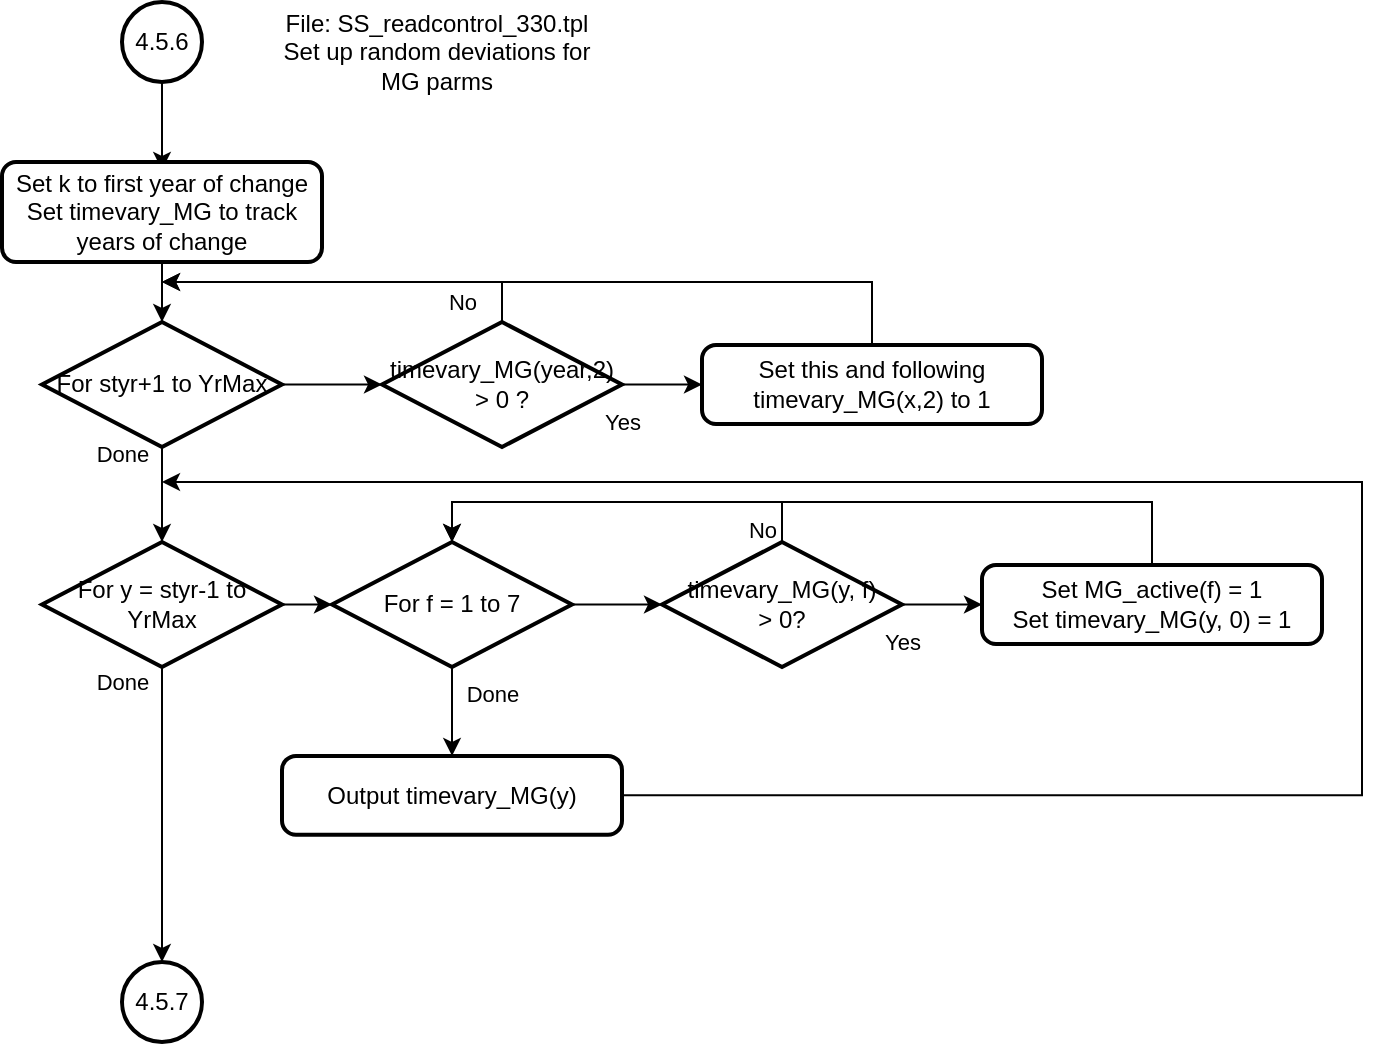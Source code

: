 <mxfile version="13.9.9" type="device"><diagram id="C5RBs43oDa-KdzZeNtuy" name="Page-1"><mxGraphModel dx="1086" dy="1835" grid="1" gridSize="10" guides="1" tooltips="1" connect="1" arrows="1" fold="1" page="1" pageScale="1" pageWidth="827" pageHeight="1169" math="0" shadow="0"><root><mxCell id="WIyWlLk6GJQsqaUBKTNV-0"/><mxCell id="WIyWlLk6GJQsqaUBKTNV-1" parent="WIyWlLk6GJQsqaUBKTNV-0"/><mxCell id="gBp-8HxVzQKSiaOTa8E5-0" style="edgeStyle=orthogonalEdgeStyle;rounded=0;orthogonalLoop=1;jettySize=auto;html=1;" parent="WIyWlLk6GJQsqaUBKTNV-1" source="gBp-8HxVzQKSiaOTa8E5-1" edge="1"><mxGeometry relative="1" as="geometry"><mxPoint x="110.0" y="-1006.03" as="targetPoint"/></mxGeometry></mxCell><mxCell id="gBp-8HxVzQKSiaOTa8E5-1" value="4.5.6" style="strokeWidth=2;html=1;shape=mxgraph.flowchart.start_2;whiteSpace=wrap;" parent="WIyWlLk6GJQsqaUBKTNV-1" vertex="1"><mxGeometry x="90" y="-1090" width="40" height="40" as="geometry"/></mxCell><mxCell id="gBp-8HxVzQKSiaOTa8E5-4" value="File: SS_readcontrol_330.tpl&lt;br&gt;Set up random deviations for MG parms" style="text;html=1;strokeColor=none;fillColor=none;align=center;verticalAlign=middle;whiteSpace=wrap;rounded=0;" parent="WIyWlLk6GJQsqaUBKTNV-1" vertex="1"><mxGeometry x="160" y="-1090" width="175" height="50" as="geometry"/></mxCell><mxCell id="MybNfHSkAghkiWJsfuUl-80" value="Done" style="edgeStyle=orthogonalEdgeStyle;rounded=0;orthogonalLoop=1;jettySize=auto;html=1;" parent="WIyWlLk6GJQsqaUBKTNV-1" source="MybNfHSkAghkiWJsfuUl-81" target="MybNfHSkAghkiWJsfuUl-92" edge="1"><mxGeometry x="-0.869" y="-20" relative="1" as="geometry"><mxPoint x="110" y="-689.98" as="sourcePoint"/><mxPoint x="110" y="-600" as="targetPoint"/><mxPoint as="offset"/></mxGeometry></mxCell><mxCell id="MybNfHSkAghkiWJsfuUl-84" style="edgeStyle=orthogonalEdgeStyle;rounded=0;orthogonalLoop=1;jettySize=auto;html=1;" parent="WIyWlLk6GJQsqaUBKTNV-1" source="MybNfHSkAghkiWJsfuUl-81" target="MybNfHSkAghkiWJsfuUl-83" edge="1"><mxGeometry relative="1" as="geometry"/></mxCell><mxCell id="MybNfHSkAghkiWJsfuUl-81" value="For styr+1 to YrMax" style="strokeWidth=2;html=1;shape=mxgraph.flowchart.decision;whiteSpace=wrap;" parent="WIyWlLk6GJQsqaUBKTNV-1" vertex="1"><mxGeometry x="50" y="-930" width="120" height="62.5" as="geometry"/></mxCell><mxCell id="MybNfHSkAghkiWJsfuUl-88" value="" style="edgeStyle=orthogonalEdgeStyle;rounded=0;orthogonalLoop=1;jettySize=auto;html=1;" parent="WIyWlLk6GJQsqaUBKTNV-1" source="MybNfHSkAghkiWJsfuUl-82" target="MybNfHSkAghkiWJsfuUl-81" edge="1"><mxGeometry relative="1" as="geometry"/></mxCell><mxCell id="MybNfHSkAghkiWJsfuUl-82" value="Set k to first year of change&lt;br&gt;Set timevary_MG to track years of change" style="rounded=1;whiteSpace=wrap;html=1;absoluteArcSize=1;arcSize=14;strokeWidth=2;" parent="WIyWlLk6GJQsqaUBKTNV-1" vertex="1"><mxGeometry x="30" y="-1010" width="160" height="50" as="geometry"/></mxCell><mxCell id="MybNfHSkAghkiWJsfuUl-86" value="Yes" style="edgeStyle=orthogonalEdgeStyle;rounded=0;orthogonalLoop=1;jettySize=auto;html=1;" parent="WIyWlLk6GJQsqaUBKTNV-1" source="MybNfHSkAghkiWJsfuUl-83" target="MybNfHSkAghkiWJsfuUl-85" edge="1"><mxGeometry x="-1" y="-19" relative="1" as="geometry"><mxPoint as="offset"/></mxGeometry></mxCell><mxCell id="MybNfHSkAghkiWJsfuUl-87" value="No" style="edgeStyle=orthogonalEdgeStyle;rounded=0;orthogonalLoop=1;jettySize=auto;html=1;" parent="WIyWlLk6GJQsqaUBKTNV-1" source="MybNfHSkAghkiWJsfuUl-83" edge="1"><mxGeometry x="-0.579" y="10" relative="1" as="geometry"><mxPoint x="110" y="-950" as="targetPoint"/><Array as="points"><mxPoint x="280" y="-950"/></Array><mxPoint as="offset"/></mxGeometry></mxCell><mxCell id="MybNfHSkAghkiWJsfuUl-83" value="timevary_MG(year,2) &amp;gt; 0 ?" style="strokeWidth=2;html=1;shape=mxgraph.flowchart.decision;whiteSpace=wrap;" parent="WIyWlLk6GJQsqaUBKTNV-1" vertex="1"><mxGeometry x="220" y="-930" width="120" height="62.5" as="geometry"/></mxCell><mxCell id="MybNfHSkAghkiWJsfuUl-89" style="edgeStyle=orthogonalEdgeStyle;rounded=0;orthogonalLoop=1;jettySize=auto;html=1;" parent="WIyWlLk6GJQsqaUBKTNV-1" source="MybNfHSkAghkiWJsfuUl-85" edge="1"><mxGeometry relative="1" as="geometry"><mxPoint x="110" y="-950" as="targetPoint"/><Array as="points"><mxPoint x="465" y="-950"/></Array></mxGeometry></mxCell><mxCell id="MybNfHSkAghkiWJsfuUl-85" value="Set this and following timevary_MG(x,2) to 1" style="rounded=1;whiteSpace=wrap;html=1;absoluteArcSize=1;arcSize=14;strokeWidth=2;" parent="WIyWlLk6GJQsqaUBKTNV-1" vertex="1"><mxGeometry x="380" y="-918.48" width="170" height="39.46" as="geometry"/></mxCell><mxCell id="MybNfHSkAghkiWJsfuUl-90" value="4.5.7" style="strokeWidth=2;html=1;shape=mxgraph.flowchart.start_2;whiteSpace=wrap;" parent="WIyWlLk6GJQsqaUBKTNV-1" vertex="1"><mxGeometry x="90" y="-610" width="40" height="40" as="geometry"/></mxCell><mxCell id="MybNfHSkAghkiWJsfuUl-103" value="Done" style="edgeStyle=orthogonalEdgeStyle;rounded=0;orthogonalLoop=1;jettySize=auto;html=1;" parent="WIyWlLk6GJQsqaUBKTNV-1" source="MybNfHSkAghkiWJsfuUl-92" target="MybNfHSkAghkiWJsfuUl-90" edge="1"><mxGeometry x="-0.905" y="-20" relative="1" as="geometry"><mxPoint x="110" y="-600" as="targetPoint"/><mxPoint as="offset"/></mxGeometry></mxCell><mxCell id="MybNfHSkAghkiWJsfuUl-92" value="For y = styr-1 to YrMax" style="strokeWidth=2;html=1;shape=mxgraph.flowchart.decision;whiteSpace=wrap;" parent="WIyWlLk6GJQsqaUBKTNV-1" vertex="1"><mxGeometry x="50" y="-820" width="120" height="62.5" as="geometry"/></mxCell><mxCell id="MybNfHSkAghkiWJsfuUl-99" value="Yes" style="edgeStyle=orthogonalEdgeStyle;rounded=0;orthogonalLoop=1;jettySize=auto;html=1;" parent="WIyWlLk6GJQsqaUBKTNV-1" source="MybNfHSkAghkiWJsfuUl-94" target="MybNfHSkAghkiWJsfuUl-95" edge="1"><mxGeometry x="-1" y="-19" relative="1" as="geometry"><mxPoint as="offset"/></mxGeometry></mxCell><mxCell id="MybNfHSkAghkiWJsfuUl-100" value="No" style="edgeStyle=orthogonalEdgeStyle;rounded=0;orthogonalLoop=1;jettySize=auto;html=1;" parent="WIyWlLk6GJQsqaUBKTNV-1" source="MybNfHSkAghkiWJsfuUl-94" target="MybNfHSkAghkiWJsfuUl-96" edge="1"><mxGeometry x="-0.941" y="10" relative="1" as="geometry"><mxPoint x="110" y="-850" as="targetPoint"/><Array as="points"><mxPoint x="420" y="-840"/><mxPoint x="255" y="-840"/></Array><mxPoint as="offset"/></mxGeometry></mxCell><mxCell id="MybNfHSkAghkiWJsfuUl-94" value="timevary_MG(y, f) &lt;br&gt;&amp;gt; 0?" style="strokeWidth=2;html=1;shape=mxgraph.flowchart.decision;whiteSpace=wrap;" parent="WIyWlLk6GJQsqaUBKTNV-1" vertex="1"><mxGeometry x="360" y="-820" width="120" height="62.5" as="geometry"/></mxCell><mxCell id="MybNfHSkAghkiWJsfuUl-102" style="edgeStyle=orthogonalEdgeStyle;rounded=0;orthogonalLoop=1;jettySize=auto;html=1;" parent="WIyWlLk6GJQsqaUBKTNV-1" source="MybNfHSkAghkiWJsfuUl-95" target="MybNfHSkAghkiWJsfuUl-96" edge="1"><mxGeometry relative="1" as="geometry"><Array as="points"><mxPoint x="605" y="-840"/><mxPoint x="255" y="-840"/></Array></mxGeometry></mxCell><mxCell id="MybNfHSkAghkiWJsfuUl-95" value="Set MG_active(f) = 1&lt;br&gt;Set timevary_MG(y, 0) = 1" style="rounded=1;whiteSpace=wrap;html=1;absoluteArcSize=1;arcSize=14;strokeWidth=2;" parent="WIyWlLk6GJQsqaUBKTNV-1" vertex="1"><mxGeometry x="520" y="-808.48" width="170" height="39.46" as="geometry"/></mxCell><mxCell id="MybNfHSkAghkiWJsfuUl-98" style="edgeStyle=orthogonalEdgeStyle;rounded=0;orthogonalLoop=1;jettySize=auto;html=1;" parent="WIyWlLk6GJQsqaUBKTNV-1" source="MybNfHSkAghkiWJsfuUl-96" target="MybNfHSkAghkiWJsfuUl-94" edge="1"><mxGeometry relative="1" as="geometry"/></mxCell><mxCell id="MybNfHSkAghkiWJsfuUl-101" value="Done" style="edgeStyle=orthogonalEdgeStyle;rounded=0;orthogonalLoop=1;jettySize=auto;html=1;" parent="WIyWlLk6GJQsqaUBKTNV-1" source="MybNfHSkAghkiWJsfuUl-96" target="MybNfHSkAghkiWJsfuUl-104" edge="1"><mxGeometry x="-0.392" y="20" relative="1" as="geometry"><mxPoint x="110" y="-850" as="targetPoint"/><Array as="points"><mxPoint x="255" y="-760"/><mxPoint x="255" y="-760"/></Array><mxPoint as="offset"/></mxGeometry></mxCell><mxCell id="MybNfHSkAghkiWJsfuUl-96" value="For f = 1 to 7" style="strokeWidth=2;html=1;shape=mxgraph.flowchart.decision;whiteSpace=wrap;" parent="WIyWlLk6GJQsqaUBKTNV-1" vertex="1"><mxGeometry x="195" y="-820" width="120" height="62.5" as="geometry"/></mxCell><mxCell id="MybNfHSkAghkiWJsfuUl-97" style="edgeStyle=orthogonalEdgeStyle;rounded=0;orthogonalLoop=1;jettySize=auto;html=1;" parent="WIyWlLk6GJQsqaUBKTNV-1" source="MybNfHSkAghkiWJsfuUl-92" target="MybNfHSkAghkiWJsfuUl-96" edge="1"><mxGeometry relative="1" as="geometry"><mxPoint x="170" y="-788.75" as="sourcePoint"/><mxPoint x="360" y="-788.75" as="targetPoint"/></mxGeometry></mxCell><mxCell id="MybNfHSkAghkiWJsfuUl-105" style="edgeStyle=orthogonalEdgeStyle;rounded=0;orthogonalLoop=1;jettySize=auto;html=1;" parent="WIyWlLk6GJQsqaUBKTNV-1" source="MybNfHSkAghkiWJsfuUl-104" edge="1"><mxGeometry relative="1" as="geometry"><mxPoint x="110" y="-850" as="targetPoint"/><Array as="points"><mxPoint x="710" y="-693"/><mxPoint x="710" y="-850"/></Array></mxGeometry></mxCell><mxCell id="MybNfHSkAghkiWJsfuUl-104" value="Output timevary_MG(y)" style="rounded=1;whiteSpace=wrap;html=1;absoluteArcSize=1;arcSize=14;strokeWidth=2;" parent="WIyWlLk6GJQsqaUBKTNV-1" vertex="1"><mxGeometry x="170" y="-713.06" width="170" height="39.46" as="geometry"/></mxCell></root></mxGraphModel></diagram></mxfile>